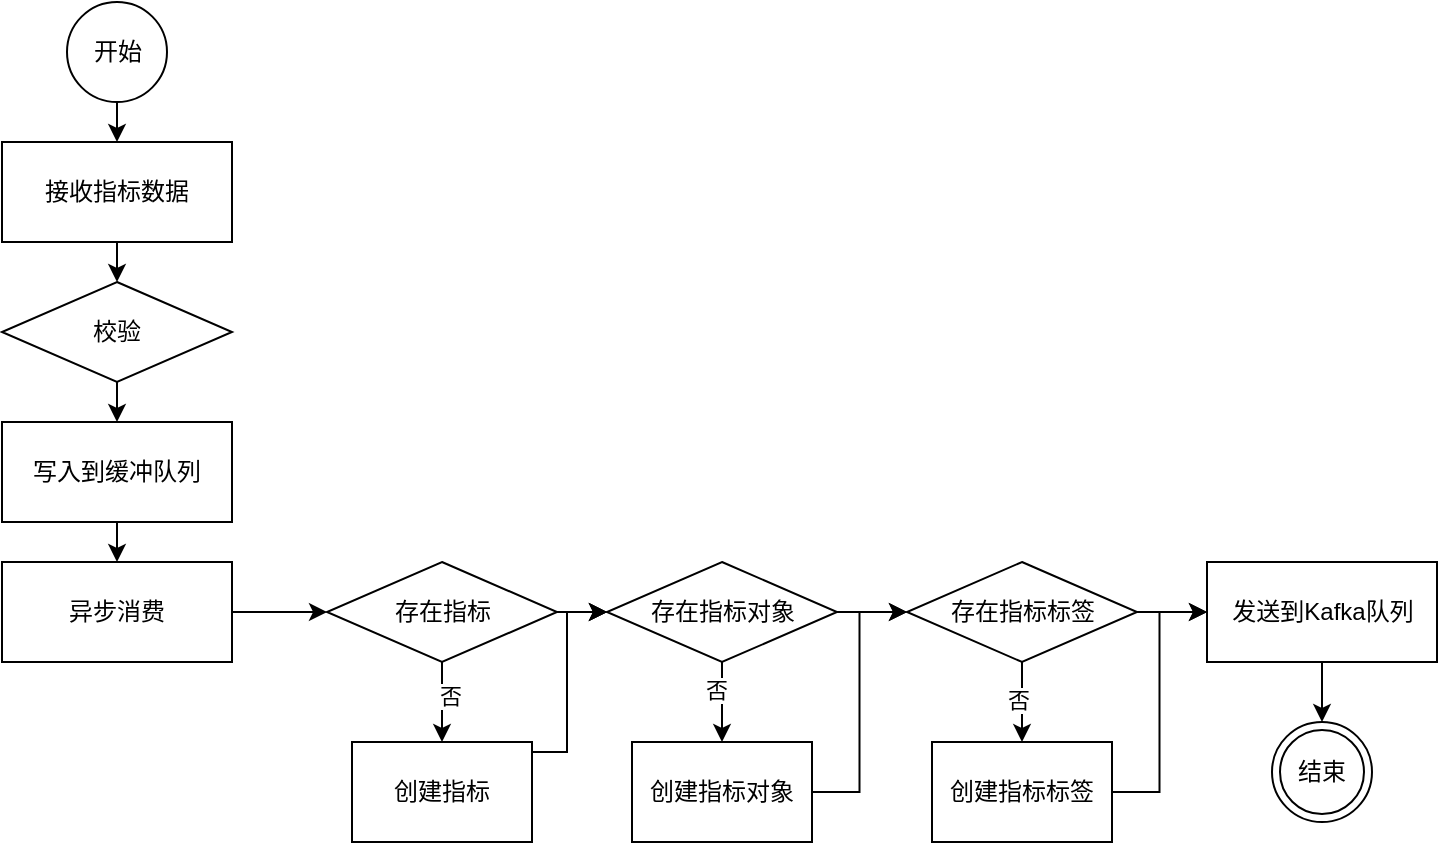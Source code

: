 <mxfile version="20.2.6" type="github">
  <diagram id="-HnZFYvIM1zsoph5Jvv0" name="第 1 页">
    <mxGraphModel dx="1125" dy="590" grid="1" gridSize="10" guides="1" tooltips="1" connect="1" arrows="1" fold="1" page="1" pageScale="1" pageWidth="827" pageHeight="1169" math="0" shadow="0">
      <root>
        <mxCell id="0" />
        <mxCell id="1" parent="0" />
        <mxCell id="VJmMhz9XJyE_B_JyvBdy-18" style="edgeStyle=orthogonalEdgeStyle;rounded=0;orthogonalLoop=1;jettySize=auto;html=1;exitX=0.5;exitY=1;exitDx=0;exitDy=0;entryX=0.5;entryY=0;entryDx=0;entryDy=0;" edge="1" parent="1" source="VJmMhz9XJyE_B_JyvBdy-1" target="VJmMhz9XJyE_B_JyvBdy-2">
          <mxGeometry relative="1" as="geometry" />
        </mxCell>
        <mxCell id="VJmMhz9XJyE_B_JyvBdy-1" value="开始" style="ellipse;whiteSpace=wrap;html=1;aspect=fixed;" vertex="1" parent="1">
          <mxGeometry x="42.5" y="20" width="50" height="50" as="geometry" />
        </mxCell>
        <mxCell id="VJmMhz9XJyE_B_JyvBdy-19" style="edgeStyle=orthogonalEdgeStyle;rounded=0;orthogonalLoop=1;jettySize=auto;html=1;exitX=0.5;exitY=1;exitDx=0;exitDy=0;entryX=0.5;entryY=0;entryDx=0;entryDy=0;" edge="1" parent="1" source="VJmMhz9XJyE_B_JyvBdy-2" target="VJmMhz9XJyE_B_JyvBdy-4">
          <mxGeometry relative="1" as="geometry" />
        </mxCell>
        <mxCell id="VJmMhz9XJyE_B_JyvBdy-2" value="接收指标数据" style="rounded=0;whiteSpace=wrap;html=1;" vertex="1" parent="1">
          <mxGeometry x="10" y="90" width="115" height="50" as="geometry" />
        </mxCell>
        <mxCell id="VJmMhz9XJyE_B_JyvBdy-20" style="edgeStyle=orthogonalEdgeStyle;rounded=0;orthogonalLoop=1;jettySize=auto;html=1;exitX=0.5;exitY=1;exitDx=0;exitDy=0;entryX=0.5;entryY=0;entryDx=0;entryDy=0;" edge="1" parent="1" source="VJmMhz9XJyE_B_JyvBdy-4" target="VJmMhz9XJyE_B_JyvBdy-7">
          <mxGeometry relative="1" as="geometry" />
        </mxCell>
        <mxCell id="VJmMhz9XJyE_B_JyvBdy-4" value="校验" style="rhombus;whiteSpace=wrap;html=1;" vertex="1" parent="1">
          <mxGeometry x="10" y="160" width="115" height="50" as="geometry" />
        </mxCell>
        <mxCell id="VJmMhz9XJyE_B_JyvBdy-8" style="edgeStyle=orthogonalEdgeStyle;rounded=0;orthogonalLoop=1;jettySize=auto;html=1;exitX=1;exitY=0.5;exitDx=0;exitDy=0;" edge="1" parent="1" source="VJmMhz9XJyE_B_JyvBdy-6">
          <mxGeometry relative="1" as="geometry">
            <mxPoint x="172.5" y="325" as="targetPoint" />
          </mxGeometry>
        </mxCell>
        <mxCell id="VJmMhz9XJyE_B_JyvBdy-6" value="异步消费" style="rounded=0;whiteSpace=wrap;html=1;" vertex="1" parent="1">
          <mxGeometry x="10" y="300" width="115" height="50" as="geometry" />
        </mxCell>
        <mxCell id="VJmMhz9XJyE_B_JyvBdy-23" style="edgeStyle=orthogonalEdgeStyle;rounded=0;orthogonalLoop=1;jettySize=auto;html=1;exitX=0.5;exitY=1;exitDx=0;exitDy=0;entryX=0.5;entryY=0;entryDx=0;entryDy=0;" edge="1" parent="1" source="VJmMhz9XJyE_B_JyvBdy-7" target="VJmMhz9XJyE_B_JyvBdy-6">
          <mxGeometry relative="1" as="geometry" />
        </mxCell>
        <mxCell id="VJmMhz9XJyE_B_JyvBdy-7" value="写入到缓冲队列" style="rounded=0;whiteSpace=wrap;html=1;" vertex="1" parent="1">
          <mxGeometry x="10" y="230" width="115" height="50" as="geometry" />
        </mxCell>
        <mxCell id="VJmMhz9XJyE_B_JyvBdy-35" style="edgeStyle=orthogonalEdgeStyle;rounded=0;orthogonalLoop=1;jettySize=auto;html=1;exitX=0.5;exitY=1;exitDx=0;exitDy=0;entryX=0.5;entryY=0;entryDx=0;entryDy=0;" edge="1" parent="1" source="VJmMhz9XJyE_B_JyvBdy-9" target="VJmMhz9XJyE_B_JyvBdy-10">
          <mxGeometry relative="1" as="geometry" />
        </mxCell>
        <mxCell id="VJmMhz9XJyE_B_JyvBdy-50" value="否" style="edgeLabel;html=1;align=center;verticalAlign=middle;resizable=0;points=[];" vertex="1" connectable="0" parent="VJmMhz9XJyE_B_JyvBdy-35">
          <mxGeometry x="-0.175" y="4" relative="1" as="geometry">
            <mxPoint as="offset" />
          </mxGeometry>
        </mxCell>
        <mxCell id="VJmMhz9XJyE_B_JyvBdy-40" value="" style="edgeStyle=orthogonalEdgeStyle;rounded=0;orthogonalLoop=1;jettySize=auto;html=1;" edge="1" parent="1" source="VJmMhz9XJyE_B_JyvBdy-9" target="VJmMhz9XJyE_B_JyvBdy-11">
          <mxGeometry relative="1" as="geometry" />
        </mxCell>
        <mxCell id="VJmMhz9XJyE_B_JyvBdy-41" value="" style="edgeStyle=orthogonalEdgeStyle;rounded=0;orthogonalLoop=1;jettySize=auto;html=1;" edge="1" parent="1" source="VJmMhz9XJyE_B_JyvBdy-9" target="VJmMhz9XJyE_B_JyvBdy-11">
          <mxGeometry relative="1" as="geometry" />
        </mxCell>
        <mxCell id="VJmMhz9XJyE_B_JyvBdy-9" value="存在指标" style="rhombus;whiteSpace=wrap;html=1;" vertex="1" parent="1">
          <mxGeometry x="172.5" y="300" width="115" height="50" as="geometry" />
        </mxCell>
        <mxCell id="VJmMhz9XJyE_B_JyvBdy-39" style="edgeStyle=orthogonalEdgeStyle;rounded=0;orthogonalLoop=1;jettySize=auto;html=1;exitX=1;exitY=0.5;exitDx=0;exitDy=0;entryX=0;entryY=0.5;entryDx=0;entryDy=0;" edge="1" parent="1" source="VJmMhz9XJyE_B_JyvBdy-10" target="VJmMhz9XJyE_B_JyvBdy-11">
          <mxGeometry relative="1" as="geometry">
            <Array as="points">
              <mxPoint x="292.5" y="395" />
              <mxPoint x="292.5" y="325" />
            </Array>
          </mxGeometry>
        </mxCell>
        <mxCell id="VJmMhz9XJyE_B_JyvBdy-10" value="创建指标" style="rounded=0;whiteSpace=wrap;html=1;" vertex="1" parent="1">
          <mxGeometry x="185" y="390" width="90" height="50" as="geometry" />
        </mxCell>
        <mxCell id="VJmMhz9XJyE_B_JyvBdy-37" value="" style="edgeStyle=orthogonalEdgeStyle;rounded=0;orthogonalLoop=1;jettySize=auto;html=1;" edge="1" parent="1" source="VJmMhz9XJyE_B_JyvBdy-11" target="VJmMhz9XJyE_B_JyvBdy-14">
          <mxGeometry relative="1" as="geometry" />
        </mxCell>
        <mxCell id="VJmMhz9XJyE_B_JyvBdy-51" value="否" style="edgeLabel;html=1;align=center;verticalAlign=middle;resizable=0;points=[];" vertex="1" connectable="0" parent="VJmMhz9XJyE_B_JyvBdy-37">
          <mxGeometry x="-0.325" y="-3" relative="1" as="geometry">
            <mxPoint as="offset" />
          </mxGeometry>
        </mxCell>
        <mxCell id="VJmMhz9XJyE_B_JyvBdy-47" value="" style="edgeStyle=orthogonalEdgeStyle;rounded=0;orthogonalLoop=1;jettySize=auto;html=1;" edge="1" parent="1" source="VJmMhz9XJyE_B_JyvBdy-11" target="VJmMhz9XJyE_B_JyvBdy-15">
          <mxGeometry relative="1" as="geometry" />
        </mxCell>
        <mxCell id="VJmMhz9XJyE_B_JyvBdy-11" value="存在指标对象" style="rhombus;whiteSpace=wrap;html=1;" vertex="1" parent="1">
          <mxGeometry x="312.5" y="300" width="115" height="50" as="geometry" />
        </mxCell>
        <mxCell id="VJmMhz9XJyE_B_JyvBdy-45" value="" style="edgeStyle=orthogonalEdgeStyle;rounded=0;orthogonalLoop=1;jettySize=auto;html=1;" edge="1" parent="1" source="VJmMhz9XJyE_B_JyvBdy-12" target="VJmMhz9XJyE_B_JyvBdy-17">
          <mxGeometry relative="1" as="geometry" />
        </mxCell>
        <mxCell id="VJmMhz9XJyE_B_JyvBdy-12" value="发送到Kafka队列" style="rounded=0;whiteSpace=wrap;html=1;" vertex="1" parent="1">
          <mxGeometry x="612.5" y="300" width="115" height="50" as="geometry" />
        </mxCell>
        <mxCell id="VJmMhz9XJyE_B_JyvBdy-48" style="edgeStyle=orthogonalEdgeStyle;rounded=0;orthogonalLoop=1;jettySize=auto;html=1;exitX=1;exitY=0.5;exitDx=0;exitDy=0;entryX=0;entryY=0.5;entryDx=0;entryDy=0;" edge="1" parent="1" source="VJmMhz9XJyE_B_JyvBdy-14" target="VJmMhz9XJyE_B_JyvBdy-15">
          <mxGeometry relative="1" as="geometry" />
        </mxCell>
        <mxCell id="VJmMhz9XJyE_B_JyvBdy-14" value="创建指标对象" style="rounded=0;whiteSpace=wrap;html=1;" vertex="1" parent="1">
          <mxGeometry x="325" y="390" width="90" height="50" as="geometry" />
        </mxCell>
        <mxCell id="VJmMhz9XJyE_B_JyvBdy-38" value="" style="edgeStyle=orthogonalEdgeStyle;rounded=0;orthogonalLoop=1;jettySize=auto;html=1;" edge="1" parent="1" source="VJmMhz9XJyE_B_JyvBdy-15" target="VJmMhz9XJyE_B_JyvBdy-16">
          <mxGeometry relative="1" as="geometry" />
        </mxCell>
        <mxCell id="VJmMhz9XJyE_B_JyvBdy-52" value="否" style="edgeLabel;html=1;align=center;verticalAlign=middle;resizable=0;points=[];" vertex="1" connectable="0" parent="VJmMhz9XJyE_B_JyvBdy-38">
          <mxGeometry x="-0.075" y="-2" relative="1" as="geometry">
            <mxPoint as="offset" />
          </mxGeometry>
        </mxCell>
        <mxCell id="VJmMhz9XJyE_B_JyvBdy-46" value="" style="edgeStyle=orthogonalEdgeStyle;rounded=0;orthogonalLoop=1;jettySize=auto;html=1;" edge="1" parent="1" source="VJmMhz9XJyE_B_JyvBdy-15" target="VJmMhz9XJyE_B_JyvBdy-12">
          <mxGeometry relative="1" as="geometry" />
        </mxCell>
        <mxCell id="VJmMhz9XJyE_B_JyvBdy-15" value="存在指标标签" style="rhombus;whiteSpace=wrap;html=1;" vertex="1" parent="1">
          <mxGeometry x="462.5" y="300" width="115" height="50" as="geometry" />
        </mxCell>
        <mxCell id="VJmMhz9XJyE_B_JyvBdy-49" style="edgeStyle=orthogonalEdgeStyle;rounded=0;orthogonalLoop=1;jettySize=auto;html=1;entryX=0;entryY=0.5;entryDx=0;entryDy=0;" edge="1" parent="1" source="VJmMhz9XJyE_B_JyvBdy-16" target="VJmMhz9XJyE_B_JyvBdy-12">
          <mxGeometry relative="1" as="geometry" />
        </mxCell>
        <mxCell id="VJmMhz9XJyE_B_JyvBdy-16" value="创建指标标签" style="rounded=0;whiteSpace=wrap;html=1;" vertex="1" parent="1">
          <mxGeometry x="475" y="390" width="90" height="50" as="geometry" />
        </mxCell>
        <mxCell id="VJmMhz9XJyE_B_JyvBdy-17" value="结束" style="ellipse;shape=doubleEllipse;whiteSpace=wrap;html=1;aspect=fixed;" vertex="1" parent="1">
          <mxGeometry x="645" y="380" width="50" height="50" as="geometry" />
        </mxCell>
      </root>
    </mxGraphModel>
  </diagram>
</mxfile>
